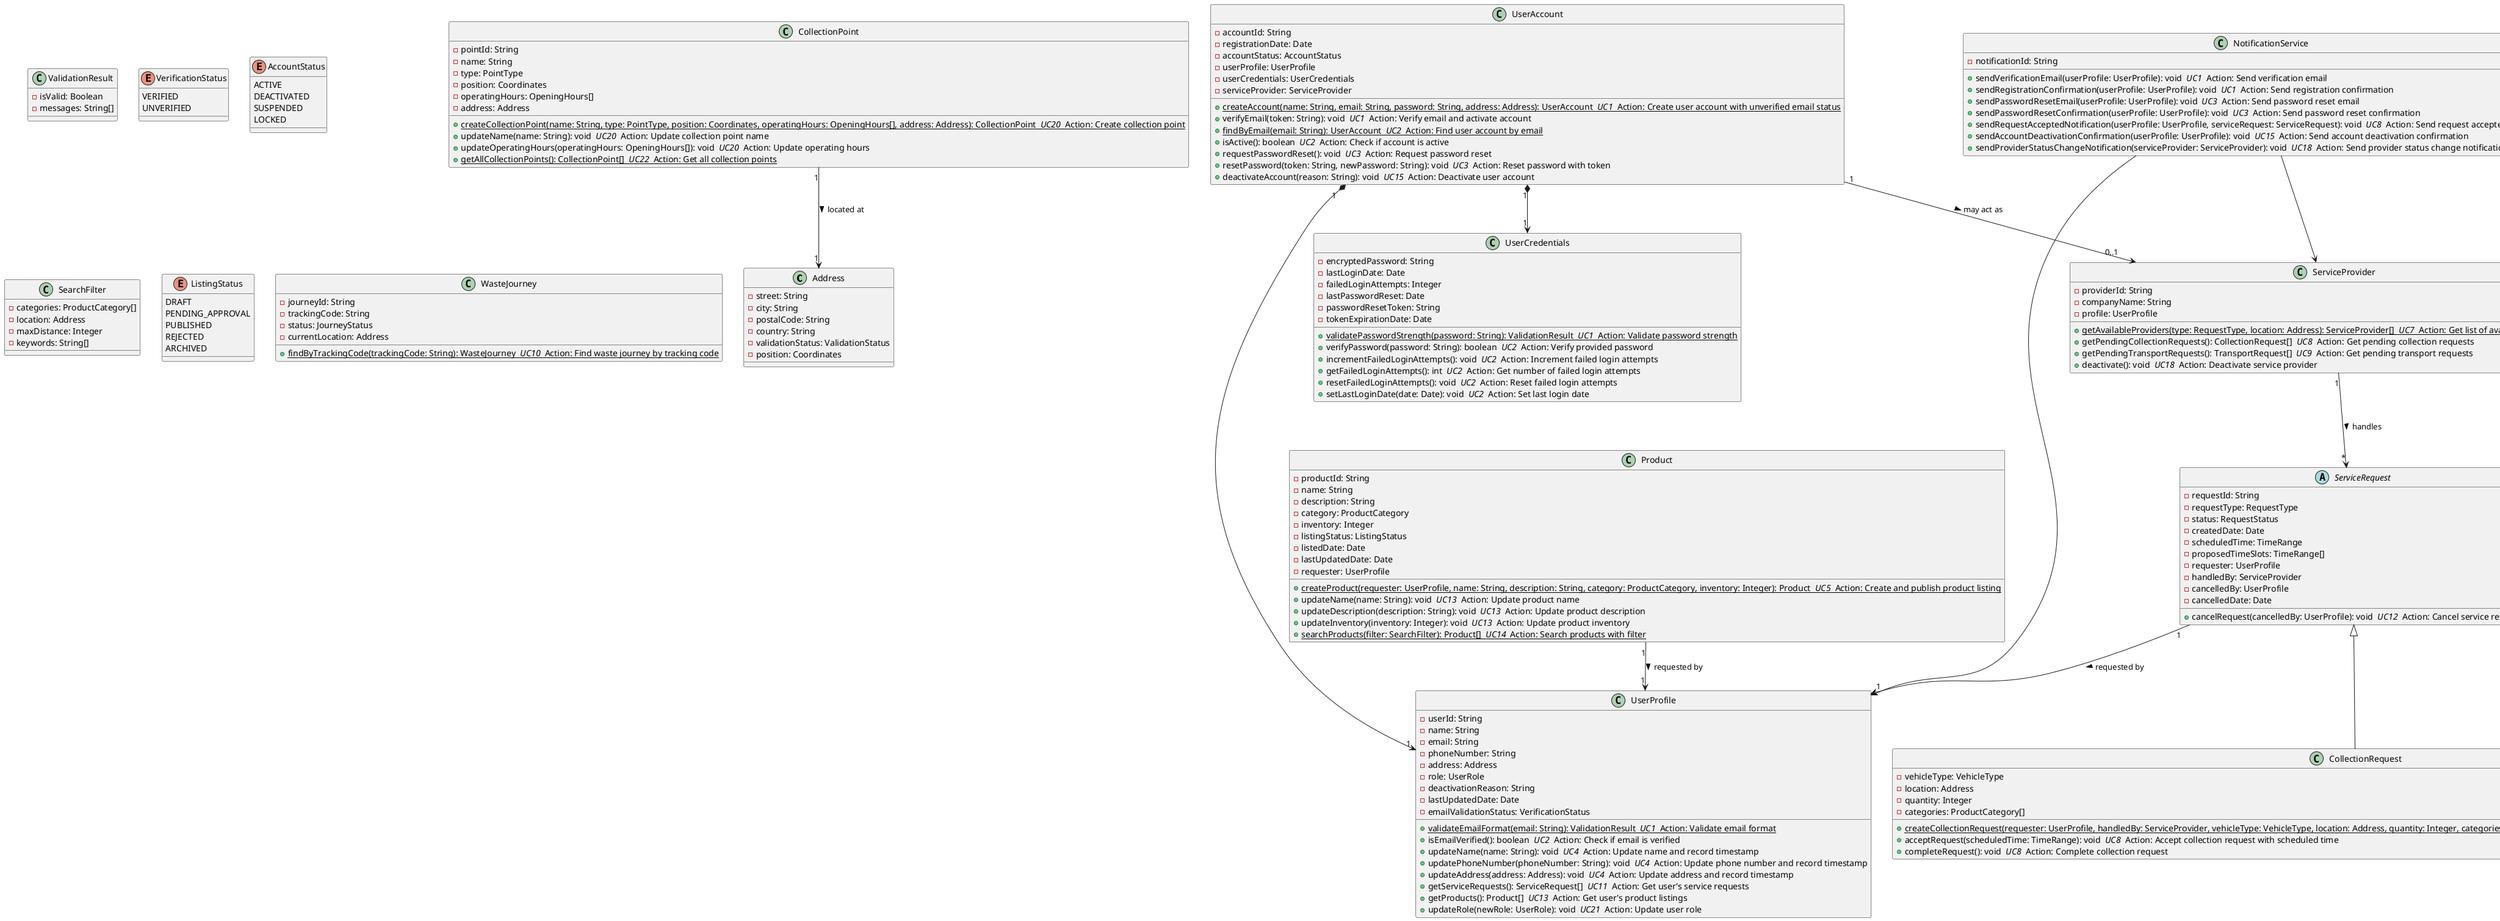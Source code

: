 @startuml
' Core Value Objects Package
class Address {
  - street: String
  - city: String
  - postalCode: String
  - country: String
  - validationStatus: ValidationStatus
  - position: Coordinates
}

class ValidationResult {
  - isValid: Boolean
  - messages: String[]
}

enum VerificationStatus {
  VERIFIED
  UNVERIFIED
}

enum AccountStatus {
  ACTIVE
  DEACTIVATED
  SUSPENDED
  LOCKED
}

' User Management Package
class UserProfile {
  - userId: String
  - name: String
  - email: String
  - phoneNumber: String
  - address: Address
  - role: UserRole
  - deactivationReason: String
  - lastUpdatedDate: Date
  - emailValidationStatus: VerificationStatus
  + {static} validateEmailFormat(email: String): ValidationResult // UC1 // Action: Validate email format
  + isEmailVerified(): boolean // UC2 // Action: Check if email is verified
  + updateName(name: String): void // UC4 // Action: Update name and record timestamp
  + updatePhoneNumber(phoneNumber: String): void // UC4 // Action: Update phone number and record timestamp
  + updateAddress(address: Address): void // UC4 // Action: Update address and record timestamp
  + getServiceRequests(): ServiceRequest[] // UC11 // Action: Get user's service requests
  + getProducts(): Product[] // UC13 // Action: Get user's product listings
  + updateRole(newRole: UserRole): void // UC21 // Action: Update user role
}

class UserCredentials {
  - encryptedPassword: String
  - lastLoginDate: Date
  - failedLoginAttempts: Integer
  - lastPasswordReset: Date
  - passwordResetToken: String
  - tokenExpirationDate: Date
  + {static} validatePasswordStrength(password: String): ValidationResult // UC1 // Action: Validate password strength
  + verifyPassword(password: String): boolean // UC2 // Action: Verify provided password
  + incrementFailedLoginAttempts(): void // UC2 // Action: Increment failed login attempts
  + getFailedLoginAttempts(): int // UC2 // Action: Get number of failed login attempts
  + resetFailedLoginAttempts(): void // UC2 // Action: Reset failed login attempts
  + setLastLoginDate(date: Date): void // UC2 // Action: Set last login date
}

class UserAccount {
  - accountId: String
  - registrationDate: Date
  - accountStatus: AccountStatus
  - userProfile: UserProfile
  - userCredentials: UserCredentials
  - serviceProvider: ServiceProvider
  + {static} createAccount(name: String, email: String, password: String, address: Address): UserAccount // UC1 // Action: Create user account with unverified email status
  + verifyEmail(token: String): void // UC1 // Action: Verify email and activate account
  + {static} findByEmail(email: String): UserAccount // UC2 // Action: Find user account by email
  + isActive(): boolean // UC2 // Action: Check if account is active
  + requestPasswordReset(): void // UC3 // Action: Request password reset
  + resetPassword(token: String, newPassword: String): void // UC3 // Action: Reset password with token
  + deactivateAccount(reason: String): void // UC15 // Action: Deactivate user account
}

' Notification Services Package
class NotificationService {
  - notificationId: String
  + sendVerificationEmail(userProfile: UserProfile): void // UC1 // Action: Send verification email
  + sendRegistrationConfirmation(userProfile: UserProfile): void // UC1 // Action: Send registration confirmation
  + sendPasswordResetEmail(userProfile: UserProfile): void // UC3 // Action: Send password reset email
  + sendPasswordResetConfirmation(userProfile: UserProfile): void // UC3 // Action: Send password reset confirmation
  + sendRequestAcceptedNotification(userProfile: UserProfile, serviceRequest: ServiceRequest): void // UC8 // Action: Send request accepted notification
  + sendAccountDeactivationConfirmation(userProfile: UserProfile): void // UC15 // Action: Send account deactivation confirmation
  + sendProviderStatusChangeNotification(serviceProvider: ServiceProvider): void // UC18 // Action: Send provider status change notification
}

' Product Management Package
class Product {
  - productId: String
  - name: String
  - description: String
  - category: ProductCategory
  - inventory: Integer
  - listingStatus: ListingStatus
  - listedDate: Date
  - lastUpdatedDate: Date
  - requester: UserProfile
  + {static} createProduct(requester: UserProfile, name: String, description: String, category: ProductCategory, inventory: Integer): Product // UC5 // Action: Create and publish product listing
  + updateName(name: String): void // UC13 // Action: Update product name
  + updateDescription(description: String): void // UC13 // Action: Update product description
  + updateInventory(inventory: Integer): void // UC13 // Action: Update product inventory
  + {static} searchProducts(filter: SearchFilter): Product[] // UC14 // Action: Search products with filter
}

class SearchFilter {
  - categories: ProductCategory[]
  - location: Address
  - maxDistance: Integer
  - keywords: String[]
}

enum ListingStatus {
  DRAFT
  PENDING_APPROVAL
  PUBLISHED
  REJECTED
  ARCHIVED
}

' Service Management Package
abstract class ServiceRequest {
  - requestId: String
  - requestType: RequestType
  - status: RequestStatus
  - createdDate: Date
  - scheduledTime: TimeRange
  - proposedTimeSlots: TimeRange[]
  - requester: UserProfile
  - handledBy: ServiceProvider
  - cancelledBy: UserProfile
  - cancelledDate: Date
  + cancelRequest(cancelledBy: UserProfile): void // UC12 // Action: Cancel service request
}

class CollectionRequest extends ServiceRequest {
  - vehicleType: VehicleType
  - location: Address
  - quantity: Integer
  - categories: ProductCategory[]
  + {static} createCollectionRequest(requester: UserProfile, handledBy: ServiceProvider, vehicleType: VehicleType, location: Address, quantity: Integer, categories: ProductCategory[]): CollectionRequest // UC6 // Action: Create collection request
  + acceptRequest(scheduledTime: TimeRange): void // UC8 // Action: Accept collection request with scheduled time
  + completeRequest(): void // UC8 // Action: Complete collection request
}

class TransportRequest extends ServiceRequest {
  - routePlan: RoutePlan
  - quantity: Integer
  - categories: ProductCategory[]
  + {static} createTransportRequest(requester: UserProfile, handledBy: ServiceProvider, routePlan: RoutePlan, quantity: Integer, categories: ProductCategory[]): TransportRequest // UC6 // Action: Create transport request
  + acceptRequest(scheduledTime: TimeRange): void // UC9 // Action: Accept transport request with scheduled time
  + completeRequest(): void // UC9 // Action: Complete transport request
}

class ServiceProvider {
  - providerId: String
  - companyName: String
  - profile: UserProfile
  + {static} getAvailableProviders(type: RequestType, location: Address): ServiceProvider[] // UC7 // Action: Get list of available service providers
  + getPendingCollectionRequests(): CollectionRequest[] // UC8 // Action: Get pending collection requests
  + getPendingTransportRequests(): TransportRequest[] // UC9 // Action: Get pending transport requests
  + deactivate(): void // UC18 // Action: Deactivate service provider
}

' Waste Tracking Package
class WasteJourney {
  - journeyId: String
  - trackingCode: String
  - status: JourneyStatus
  - currentLocation: Address
  + {static} findByTrackingCode(trackingCode: String): WasteJourney // UC10 // Action: Find waste journey by tracking code
}

' Location Management Package
class CollectionPoint {
  - pointId: String
  - name: String
  - type: PointType
  - position: Coordinates
  - operatingHours: OpeningHours[]
  - address: Address
  + {static} createCollectionPoint(name: String, type: PointType, position: Coordinates, operatingHours: OpeningHours[], address: Address): CollectionPoint // UC20 // Action: Create collection point
  + updateName(name: String): void // UC20 // Action: Update collection point name
  + updateOperatingHours(operatingHours: OpeningHours[]): void // UC20 // Action: Update operating hours
  + {static} getAllCollectionPoints(): CollectionPoint[] // UC22 // Action: Get all collection points
}

' Relationships (partial, based on context)
UserAccount "1" *--> "1" UserProfile
UserAccount "1" *--> "1" UserCredentials
UserAccount "1" --> "0..1" ServiceProvider : may act as >
ServiceProvider "1" --> "*" ServiceRequest : handles >
ServiceRequest "1" --> "1" UserProfile : requested by >
Product "1" --> "1" UserProfile : requested by >
NotificationService --> UserProfile
NotificationService --> ServiceProvider
CollectionPoint "1" --> "1" Address : located at >
@enduml